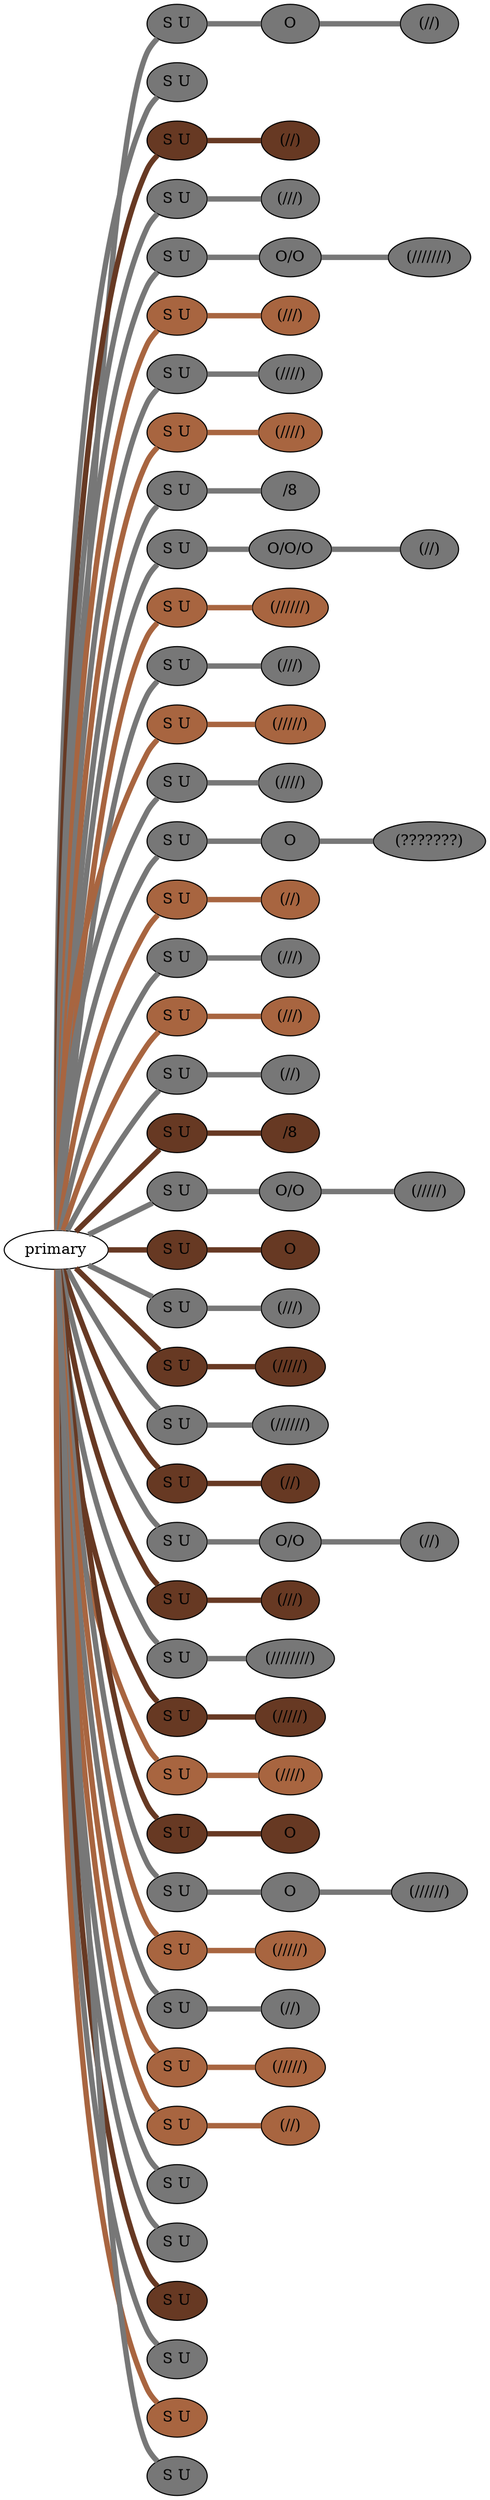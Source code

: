 graph {
 graph [rankdir=LR]
"primary" -- "1" [penwidth=5,color="#777777"]
"1" [label="S U", style=filled, fillcolor="#777777"]
"1" -- "1:0" [penwidth=5,color="#777777"]
"1:0" [label="O", style=filled, fillcolor="#777777"]
"1:0" -- "1:1" [penwidth=5,color="#777777"]
"1:1" [label="(//)", style=filled, fillcolor="#777777"]
"primary" -- "2" [penwidth=5,color="#777777"]
"2" [label="S U", style=filled, fillcolor="#777777"]
"primary" -- "3" [penwidth=5,color="#673923"]
"3" [label="S U", style=filled, fillcolor="#673923"]
"3" -- "3:0" [penwidth=5,color="#673923"]
"3:0" [label="(//)", style=filled, fillcolor="#673923"]
"primary" -- "4" [penwidth=5,color="#777777"]
"4" [label="S U", style=filled, fillcolor="#777777"]
"4" -- "4:0" [penwidth=5,color="#777777"]
"4:0" [label="(///)", style=filled, fillcolor="#777777"]
"primary" -- "5" [penwidth=5,color="#777777"]
"5" [label="S U", style=filled, fillcolor="#777777"]
"5" -- "5:0" [penwidth=5,color="#777777"]
"5:0" [label="O/O", style=filled, fillcolor="#777777"]
"5:0" -- "5:1" [penwidth=5,color="#777777"]
"5:1" [label="(///////)", style=filled, fillcolor="#777777"]
"primary" -- "6" [penwidth=5,color="#A86540"]
"6" [label="S U", style=filled, fillcolor="#A86540"]
"6" -- "6:0" [penwidth=5,color="#A86540"]
"6:0" [label="(///)", style=filled, fillcolor="#A86540"]
"primary" -- "7" [penwidth=5,color="#777777"]
"7" [label="S U", style=filled, fillcolor="#777777"]
"7" -- "7:0" [penwidth=5,color="#777777"]
"7:0" [label="(////)", style=filled, fillcolor="#777777"]
"primary" -- "8" [penwidth=5,color="#A86540"]
"8" [label="S U", style=filled, fillcolor="#A86540"]
"8" -- "8:0" [penwidth=5,color="#A86540"]
"8:0" [label="(////)", style=filled, fillcolor="#A86540"]
"primary" -- "9" [penwidth=5,color="#777777"]
"9" [label="S U", style=filled, fillcolor="#777777"]
"9" -- "9:0" [penwidth=5,color="#777777"]
"9:0" [label="/8", style=filled, fillcolor="#777777"]
"primary" -- "10" [penwidth=5,color="#777777"]
"10" [label="S U", style=filled, fillcolor="#777777"]
"10" -- "10:0" [penwidth=5,color="#777777"]
"10:0" [label="O/O/O", style=filled, fillcolor="#777777"]
"10:0" -- "10:1" [penwidth=5,color="#777777"]
"10:1" [label="(//)", style=filled, fillcolor="#777777"]
"primary" -- "11" [penwidth=5,color="#A86540"]
"11" [label="S U", style=filled, fillcolor="#A86540"]
"11" -- "11:0" [penwidth=5,color="#A86540"]
"11:0" [label="(//////)", style=filled, fillcolor="#A86540"]
"primary" -- "12" [penwidth=5,color="#777777"]
"12" [label="S U", style=filled, fillcolor="#777777"]
"12" -- "12:0" [penwidth=5,color="#777777"]
"12:0" [label="(///)", style=filled, fillcolor="#777777"]
"primary" -- "13" [penwidth=5,color="#A86540"]
"13" [label="S U", style=filled, fillcolor="#A86540"]
"13" -- "13:0" [penwidth=5,color="#A86540"]
"13:0" [label="(/////)", style=filled, fillcolor="#A86540"]
"primary" -- "14" [penwidth=5,color="#777777"]
"14" [label="S U", style=filled, fillcolor="#777777"]
"14" -- "14:0" [penwidth=5,color="#777777"]
"14:0" [label="(////)", style=filled, fillcolor="#777777"]
"primary" -- "15" [penwidth=5,color="#777777"]
"15" [label="S U", style=filled, fillcolor="#777777"]
"15" -- "15:0" [penwidth=5,color="#777777"]
"15:0" [label="O", style=filled, fillcolor="#777777"]
"15:0" -- "15:1" [penwidth=5,color="#777777"]
"15:1" [label="(???????)", style=filled, fillcolor="#777777"]
"primary" -- "16" [penwidth=5,color="#A86540"]
"16" [label="S U", style=filled, fillcolor="#A86540"]
"16" -- "16:0" [penwidth=5,color="#A86540"]
"16:0" [label="(//)", style=filled, fillcolor="#A86540"]
"primary" -- "17" [penwidth=5,color="#777777"]
"17" [label="S U", style=filled, fillcolor="#777777"]
"17" -- "17:0" [penwidth=5,color="#777777"]
"17:0" [label="(///)", style=filled, fillcolor="#777777"]
"primary" -- "18" [penwidth=5,color="#A86540"]
"18" [label="S U", style=filled, fillcolor="#A86540"]
"18" -- "18:0" [penwidth=5,color="#A86540"]
"18:0" [label="(///)", style=filled, fillcolor="#A86540"]
"primary" -- "19" [penwidth=5,color="#777777"]
"19" [label="S U", style=filled, fillcolor="#777777"]
"19" -- "19:0" [penwidth=5,color="#777777"]
"19:0" [label="(//)", style=filled, fillcolor="#777777"]
"primary" -- "20" [penwidth=5,color="#673923"]
"20" [label="S U", style=filled, fillcolor="#673923"]
"20" -- "20:0" [penwidth=5,color="#673923"]
"20:0" [label="/8", style=filled, fillcolor="#673923"]
"primary" -- "21" [penwidth=5,color="#777777"]
"21" [label="S U", style=filled, fillcolor="#777777"]
"21" -- "21:0" [penwidth=5,color="#777777"]
"21:0" [label="O/O", style=filled, fillcolor="#777777"]
"21:0" -- "21:1" [penwidth=5,color="#777777"]
"21:1" [label="(/////)", style=filled, fillcolor="#777777"]
"primary" -- "22" [penwidth=5,color="#673923"]
"22" [label="S U", style=filled, fillcolor="#673923"]
"22" -- "22:0" [penwidth=5,color="#673923"]
"22:0" [label="O", style=filled, fillcolor="#673923"]
"primary" -- "23" [penwidth=5,color="#777777"]
"23" [label="S U", style=filled, fillcolor="#777777"]
"23" -- "23:0" [penwidth=5,color="#777777"]
"23:0" [label="(///)", style=filled, fillcolor="#777777"]
"primary" -- "24" [penwidth=5,color="#673923"]
"24" [label="S U", style=filled, fillcolor="#673923"]
"24" -- "24:0" [penwidth=5,color="#673923"]
"24:0" [label="(/////)", style=filled, fillcolor="#673923"]
"primary" -- "25" [penwidth=5,color="#777777"]
"25" [label="S U", style=filled, fillcolor="#777777"]
"25" -- "25:0" [penwidth=5,color="#777777"]
"25:0" [label="(//////)", style=filled, fillcolor="#777777"]
"primary" -- "26" [penwidth=5,color="#673923"]
"26" [label="S U", style=filled, fillcolor="#673923"]
"26" -- "26:0" [penwidth=5,color="#673923"]
"26:0" [label="(//)", style=filled, fillcolor="#673923"]
"primary" -- "27" [penwidth=5,color="#777777"]
"27" [label="S U", style=filled, fillcolor="#777777"]
"27" -- "27:0" [penwidth=5,color="#777777"]
"27:0" [label="O/O", style=filled, fillcolor="#777777"]
"27:0" -- "27:1" [penwidth=5,color="#777777"]
"27:1" [label="(//)", style=filled, fillcolor="#777777"]
"primary" -- "28" [penwidth=5,color="#673923"]
"28" [label="S U", style=filled, fillcolor="#673923"]
"28" -- "28:0" [penwidth=5,color="#673923"]
"28:0" [label="(///)", style=filled, fillcolor="#673923"]
"primary" -- "29" [penwidth=5,color="#777777"]
"29" [label="S U", style=filled, fillcolor="#777777"]
"29" -- "29:0" [penwidth=5,color="#777777"]
"29:0" [label="(////////)", style=filled, fillcolor="#777777"]
"primary" -- "30" [penwidth=5,color="#673923"]
"30" [label="S U", style=filled, fillcolor="#673923"]
"30" -- "30:0" [penwidth=5,color="#673923"]
"30:0" [label="(/////)", style=filled, fillcolor="#673923"]
"primary" -- "31" [penwidth=5,color="#A86540"]
"31" [label="S U", style=filled, fillcolor="#A86540"]
"31" -- "31:0" [penwidth=5,color="#A86540"]
"31:0" [label="(////)", style=filled, fillcolor="#A86540"]
"primary" -- "32" [penwidth=5,color="#673923"]
"32" [label="S U", style=filled, fillcolor="#673923"]
"32" -- "32:0" [penwidth=5,color="#673923"]
"32:0" [label="O", style=filled, fillcolor="#673923"]
"primary" -- "33" [penwidth=5,color="#777777"]
"33" [label="S U", style=filled, fillcolor="#777777"]
"33" -- "33:0" [penwidth=5,color="#777777"]
"33:0" [label="O", style=filled, fillcolor="#777777"]
"33:0" -- "33:1" [penwidth=5,color="#777777"]
"33:1" [label="(//////)", style=filled, fillcolor="#777777"]
"primary" -- "34" [penwidth=5,color="#A86540"]
"34" [label="S U", style=filled, fillcolor="#A86540"]
"34" -- "34:0" [penwidth=5,color="#A86540"]
"34:0" [label="(/////)", style=filled, fillcolor="#A86540"]
"primary" -- "35" [penwidth=5,color="#777777"]
"35" [label="S U", style=filled, fillcolor="#777777"]
"35" -- "35:0" [penwidth=5,color="#777777"]
"35:0" [label="(//)", style=filled, fillcolor="#777777"]
"primary" -- "36" [penwidth=5,color="#A86540"]
"36" [label="S U", style=filled, fillcolor="#A86540"]
"36" -- "36:0" [penwidth=5,color="#A86540"]
"36:0" [label="(/////)", style=filled, fillcolor="#A86540"]
"primary" -- "37" [penwidth=5,color="#A86540"]
"37" [label="S U", style=filled, fillcolor="#A86540"]
"37" -- "37:0" [penwidth=5,color="#A86540"]
"37:0" [label="(//)", style=filled, fillcolor="#A86540"]
"primary" -- "38" [penwidth=5,color="#777777"]
"38" [label="S U", style=filled, fillcolor="#777777"]
"primary" -- "39" [penwidth=5,color="#777777"]
"39" [label="S U", style=filled, fillcolor="#777777"]
"primary" -- "40" [penwidth=5,color="#673923"]
"40" [label="S U", style=filled, fillcolor="#673923"]
"primary" -- "41" [penwidth=5,color="#777777"]
"41" [label="S U", style=filled, fillcolor="#777777"]
"primary" -- "42" [penwidth=5,color="#A86540"]
"42" [label="S U", style=filled, fillcolor="#A86540"]
"primary" -- "43" [penwidth=5,color="#777777"]
"43" [label="S U", style=filled, fillcolor="#777777"]
}
